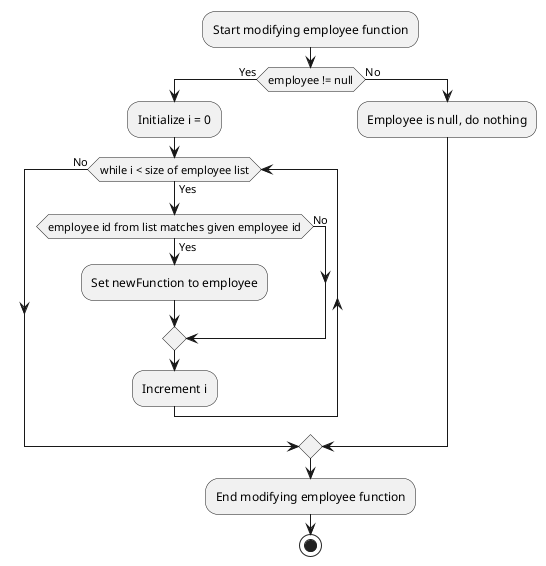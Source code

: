 @startuml
:Start modifying employee function;
if (employee != null) then (Yes)
  :Initialize i = 0;

  while (while i < size of employee list) is (condition)
  ->Yes;
    if (employee id from list matches given employee id) then (Yes)
      :Set newFunction to employee;
    else (No)
    endif
    :Increment i;
    endwhile (No)
else (No)
  :Employee is null, do nothing;
endif
:End modifying employee function;
stop

@enduml